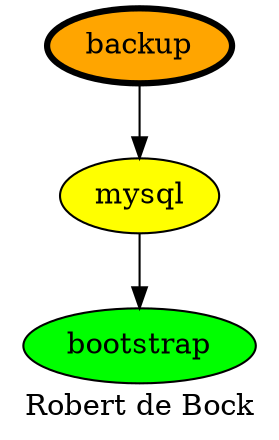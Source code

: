 digraph PhiloDilemma {
  label = "Robert de Bock" ;
  overlap=false
  {
    bootstrap [fillcolor=green style=filled]
    mysql [fillcolor=yellow style=filled]
    backup [fillcolor=orange style=filled penwidth=3]
  }
  backup -> mysql
  mysql -> bootstrap
}
